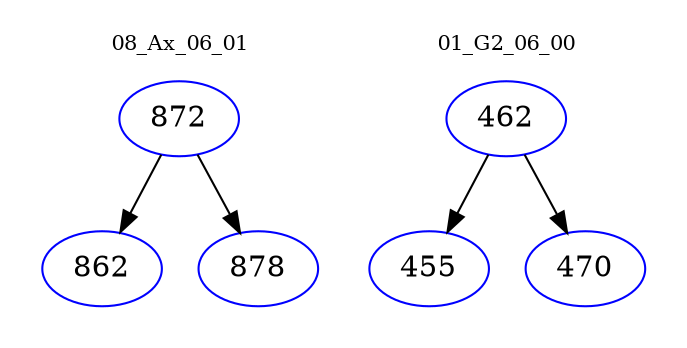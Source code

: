 digraph{
subgraph cluster_0 {
color = white
label = "08_Ax_06_01";
fontsize=10;
T0_872 [label="872", color="blue"]
T0_872 -> T0_862 [color="black"]
T0_862 [label="862", color="blue"]
T0_872 -> T0_878 [color="black"]
T0_878 [label="878", color="blue"]
}
subgraph cluster_1 {
color = white
label = "01_G2_06_00";
fontsize=10;
T1_462 [label="462", color="blue"]
T1_462 -> T1_455 [color="black"]
T1_455 [label="455", color="blue"]
T1_462 -> T1_470 [color="black"]
T1_470 [label="470", color="blue"]
}
}
